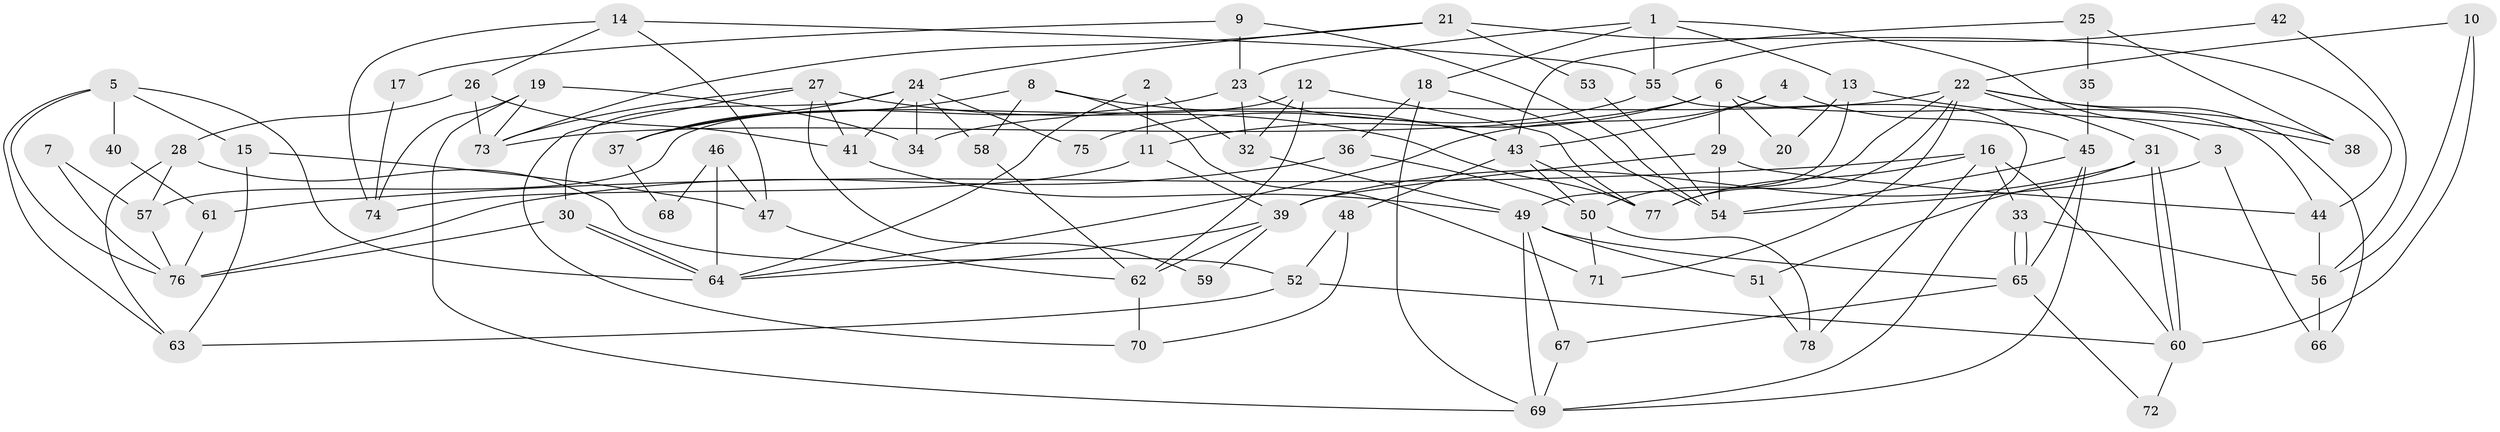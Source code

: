 // Generated by graph-tools (version 1.1) at 2025/11/02/27/25 16:11:18]
// undirected, 78 vertices, 156 edges
graph export_dot {
graph [start="1"]
  node [color=gray90,style=filled];
  1;
  2;
  3;
  4;
  5;
  6;
  7;
  8;
  9;
  10;
  11;
  12;
  13;
  14;
  15;
  16;
  17;
  18;
  19;
  20;
  21;
  22;
  23;
  24;
  25;
  26;
  27;
  28;
  29;
  30;
  31;
  32;
  33;
  34;
  35;
  36;
  37;
  38;
  39;
  40;
  41;
  42;
  43;
  44;
  45;
  46;
  47;
  48;
  49;
  50;
  51;
  52;
  53;
  54;
  55;
  56;
  57;
  58;
  59;
  60;
  61;
  62;
  63;
  64;
  65;
  66;
  67;
  68;
  69;
  70;
  71;
  72;
  73;
  74;
  75;
  76;
  77;
  78;
  1 -- 23;
  1 -- 55;
  1 -- 3;
  1 -- 13;
  1 -- 18;
  2 -- 32;
  2 -- 64;
  2 -- 11;
  3 -- 66;
  3 -- 54;
  4 -- 43;
  4 -- 45;
  4 -- 64;
  5 -- 63;
  5 -- 64;
  5 -- 15;
  5 -- 40;
  5 -- 76;
  6 -- 29;
  6 -- 11;
  6 -- 20;
  6 -- 44;
  6 -- 73;
  7 -- 76;
  7 -- 57;
  8 -- 58;
  8 -- 43;
  8 -- 37;
  8 -- 71;
  9 -- 23;
  9 -- 54;
  9 -- 17;
  10 -- 60;
  10 -- 22;
  10 -- 56;
  11 -- 74;
  11 -- 39;
  12 -- 77;
  12 -- 32;
  12 -- 57;
  12 -- 62;
  13 -- 49;
  13 -- 20;
  13 -- 38;
  14 -- 26;
  14 -- 47;
  14 -- 55;
  14 -- 74;
  15 -- 63;
  15 -- 47;
  16 -- 78;
  16 -- 33;
  16 -- 60;
  16 -- 61;
  16 -- 77;
  17 -- 74;
  18 -- 54;
  18 -- 36;
  18 -- 69;
  19 -- 73;
  19 -- 69;
  19 -- 34;
  19 -- 74;
  21 -- 24;
  21 -- 73;
  21 -- 44;
  21 -- 53;
  22 -- 34;
  22 -- 31;
  22 -- 38;
  22 -- 50;
  22 -- 66;
  22 -- 71;
  22 -- 77;
  23 -- 43;
  23 -- 37;
  23 -- 32;
  24 -- 30;
  24 -- 41;
  24 -- 34;
  24 -- 37;
  24 -- 58;
  24 -- 75;
  25 -- 43;
  25 -- 38;
  25 -- 35;
  26 -- 73;
  26 -- 41;
  26 -- 28;
  27 -- 77;
  27 -- 70;
  27 -- 41;
  27 -- 59;
  27 -- 73;
  28 -- 57;
  28 -- 52;
  28 -- 63;
  29 -- 39;
  29 -- 44;
  29 -- 54;
  30 -- 64;
  30 -- 64;
  30 -- 76;
  31 -- 60;
  31 -- 60;
  31 -- 39;
  31 -- 51;
  32 -- 49;
  33 -- 65;
  33 -- 65;
  33 -- 56;
  35 -- 45;
  36 -- 50;
  36 -- 76;
  37 -- 68;
  39 -- 64;
  39 -- 59;
  39 -- 62;
  40 -- 61;
  41 -- 49;
  42 -- 56;
  42 -- 55;
  43 -- 77;
  43 -- 50;
  43 -- 48;
  44 -- 56;
  45 -- 54;
  45 -- 69;
  45 -- 65;
  46 -- 47;
  46 -- 64;
  46 -- 68;
  47 -- 62;
  48 -- 52;
  48 -- 70;
  49 -- 65;
  49 -- 67;
  49 -- 51;
  49 -- 69;
  50 -- 71;
  50 -- 78;
  51 -- 78;
  52 -- 60;
  52 -- 63;
  53 -- 54;
  55 -- 69;
  55 -- 75;
  56 -- 66;
  57 -- 76;
  58 -- 62;
  60 -- 72;
  61 -- 76;
  62 -- 70;
  65 -- 67;
  65 -- 72;
  67 -- 69;
}
